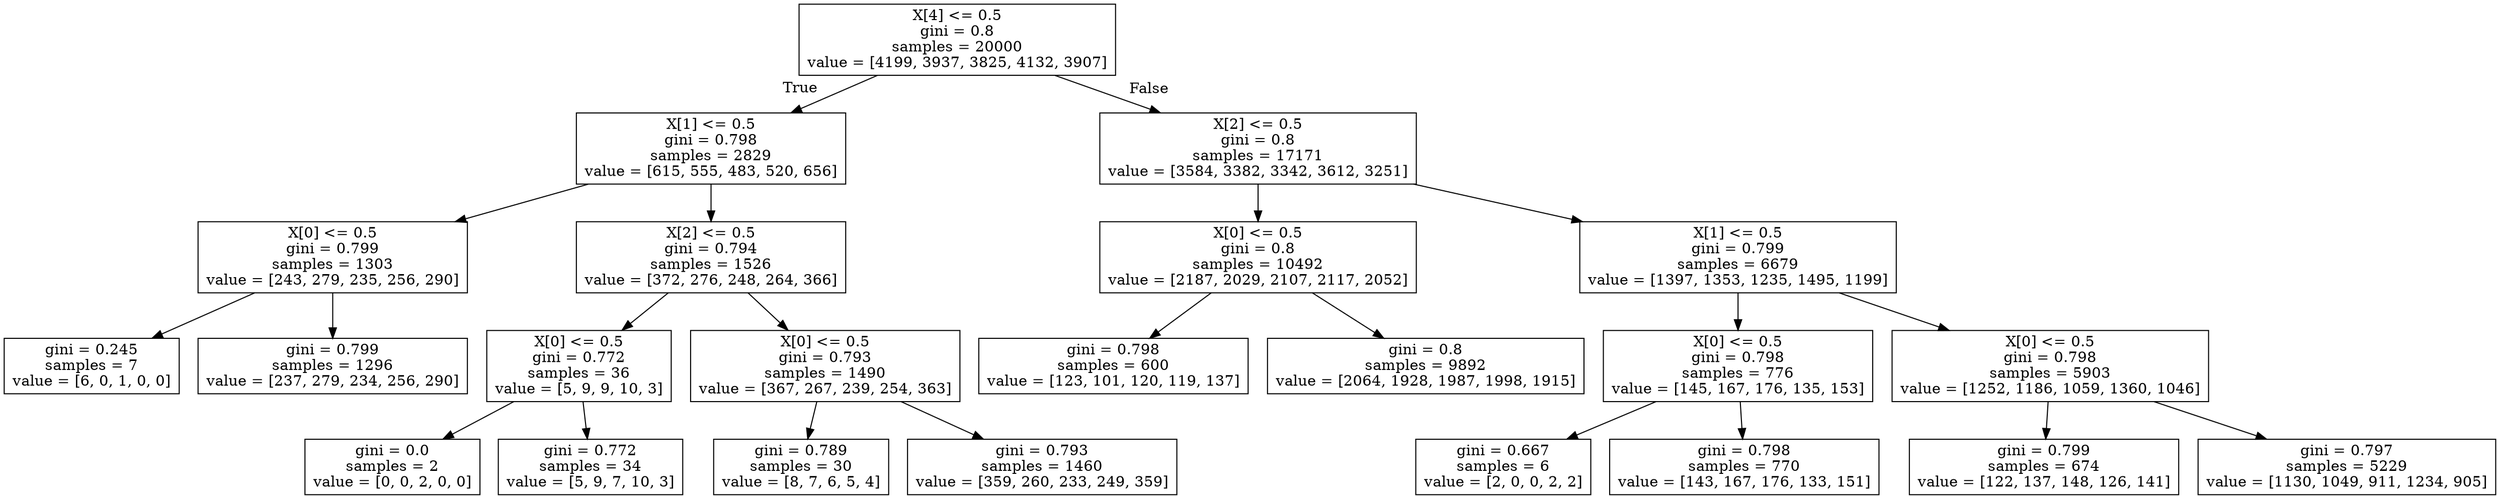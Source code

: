 digraph Tree {
node [shape=box] ;
0 [label="X[4] <= 0.5\ngini = 0.8\nsamples = 20000\nvalue = [4199, 3937, 3825, 4132, 3907]"] ;
1 [label="X[1] <= 0.5\ngini = 0.798\nsamples = 2829\nvalue = [615, 555, 483, 520, 656]"] ;
0 -> 1 [labeldistance=2.5, labelangle=45, headlabel="True"] ;
2 [label="X[0] <= 0.5\ngini = 0.799\nsamples = 1303\nvalue = [243, 279, 235, 256, 290]"] ;
1 -> 2 ;
3 [label="gini = 0.245\nsamples = 7\nvalue = [6, 0, 1, 0, 0]"] ;
2 -> 3 ;
4 [label="gini = 0.799\nsamples = 1296\nvalue = [237, 279, 234, 256, 290]"] ;
2 -> 4 ;
5 [label="X[2] <= 0.5\ngini = 0.794\nsamples = 1526\nvalue = [372, 276, 248, 264, 366]"] ;
1 -> 5 ;
6 [label="X[0] <= 0.5\ngini = 0.772\nsamples = 36\nvalue = [5, 9, 9, 10, 3]"] ;
5 -> 6 ;
7 [label="gini = 0.0\nsamples = 2\nvalue = [0, 0, 2, 0, 0]"] ;
6 -> 7 ;
8 [label="gini = 0.772\nsamples = 34\nvalue = [5, 9, 7, 10, 3]"] ;
6 -> 8 ;
9 [label="X[0] <= 0.5\ngini = 0.793\nsamples = 1490\nvalue = [367, 267, 239, 254, 363]"] ;
5 -> 9 ;
10 [label="gini = 0.789\nsamples = 30\nvalue = [8, 7, 6, 5, 4]"] ;
9 -> 10 ;
11 [label="gini = 0.793\nsamples = 1460\nvalue = [359, 260, 233, 249, 359]"] ;
9 -> 11 ;
12 [label="X[2] <= 0.5\ngini = 0.8\nsamples = 17171\nvalue = [3584, 3382, 3342, 3612, 3251]"] ;
0 -> 12 [labeldistance=2.5, labelangle=-45, headlabel="False"] ;
13 [label="X[0] <= 0.5\ngini = 0.8\nsamples = 10492\nvalue = [2187, 2029, 2107, 2117, 2052]"] ;
12 -> 13 ;
14 [label="gini = 0.798\nsamples = 600\nvalue = [123, 101, 120, 119, 137]"] ;
13 -> 14 ;
15 [label="gini = 0.8\nsamples = 9892\nvalue = [2064, 1928, 1987, 1998, 1915]"] ;
13 -> 15 ;
16 [label="X[1] <= 0.5\ngini = 0.799\nsamples = 6679\nvalue = [1397, 1353, 1235, 1495, 1199]"] ;
12 -> 16 ;
17 [label="X[0] <= 0.5\ngini = 0.798\nsamples = 776\nvalue = [145, 167, 176, 135, 153]"] ;
16 -> 17 ;
18 [label="gini = 0.667\nsamples = 6\nvalue = [2, 0, 0, 2, 2]"] ;
17 -> 18 ;
19 [label="gini = 0.798\nsamples = 770\nvalue = [143, 167, 176, 133, 151]"] ;
17 -> 19 ;
20 [label="X[0] <= 0.5\ngini = 0.798\nsamples = 5903\nvalue = [1252, 1186, 1059, 1360, 1046]"] ;
16 -> 20 ;
21 [label="gini = 0.799\nsamples = 674\nvalue = [122, 137, 148, 126, 141]"] ;
20 -> 21 ;
22 [label="gini = 0.797\nsamples = 5229\nvalue = [1130, 1049, 911, 1234, 905]"] ;
20 -> 22 ;
}